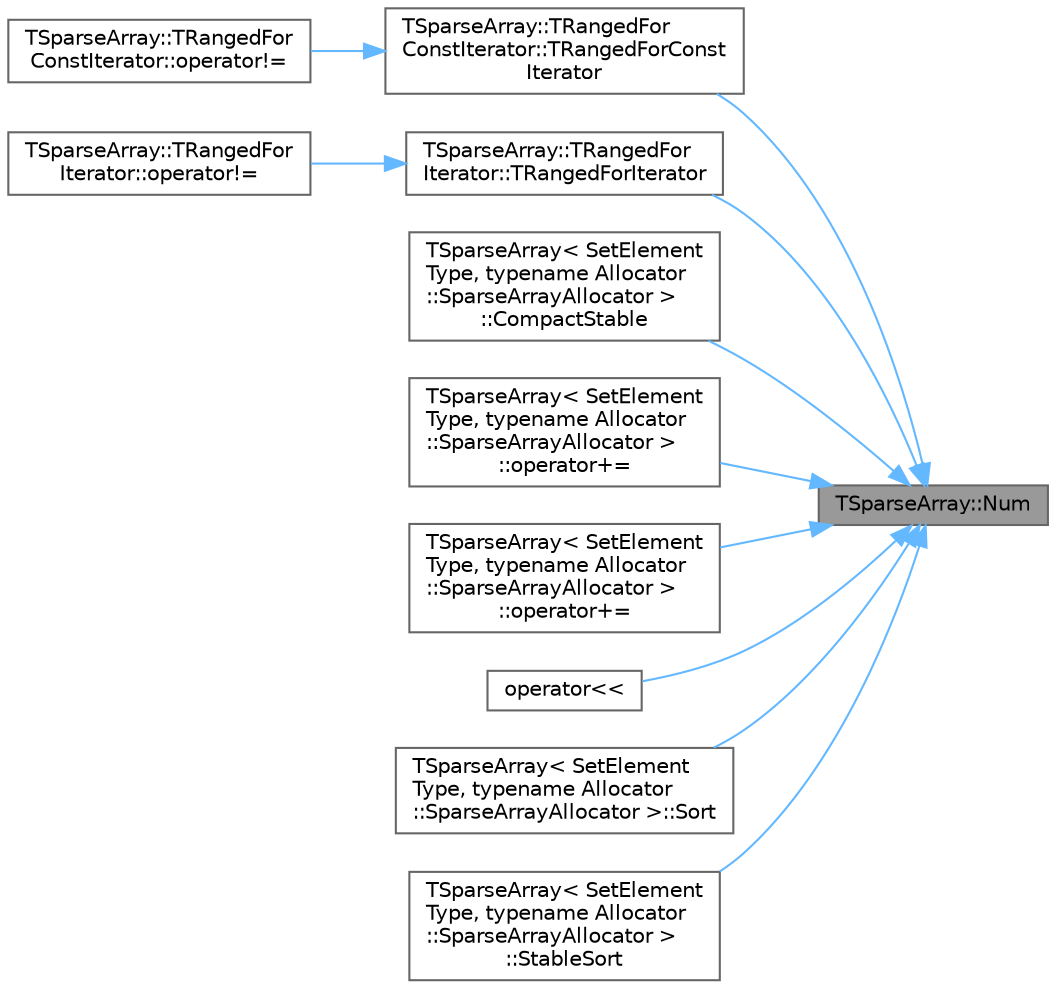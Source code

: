 digraph "TSparseArray::Num"
{
 // INTERACTIVE_SVG=YES
 // LATEX_PDF_SIZE
  bgcolor="transparent";
  edge [fontname=Helvetica,fontsize=10,labelfontname=Helvetica,labelfontsize=10];
  node [fontname=Helvetica,fontsize=10,shape=box,height=0.2,width=0.4];
  rankdir="RL";
  Node1 [id="Node000001",label="TSparseArray::Num",height=0.2,width=0.4,color="gray40", fillcolor="grey60", style="filled", fontcolor="black",tooltip=" "];
  Node1 -> Node2 [id="edge1_Node000001_Node000002",dir="back",color="steelblue1",style="solid",tooltip=" "];
  Node2 [id="Node000002",label="TSparseArray::TRangedFor\lConstIterator::TRangedForConst\lIterator",height=0.2,width=0.4,color="grey40", fillcolor="white", style="filled",URL="$da/d27/classTSparseArray_1_1TRangedForConstIterator.html#a9a538b9ff0926d083f7f120ba71f41b3",tooltip=" "];
  Node2 -> Node3 [id="edge2_Node000002_Node000003",dir="back",color="steelblue1",style="solid",tooltip=" "];
  Node3 [id="Node000003",label="TSparseArray::TRangedFor\lConstIterator::operator!=",height=0.2,width=0.4,color="grey40", fillcolor="white", style="filled",URL="$da/d27/classTSparseArray_1_1TRangedForConstIterator.html#aa4b461abb9b81680f2bace30a6875ee7",tooltip=" "];
  Node1 -> Node4 [id="edge3_Node000001_Node000004",dir="back",color="steelblue1",style="solid",tooltip=" "];
  Node4 [id="Node000004",label="TSparseArray::TRangedFor\lIterator::TRangedForIterator",height=0.2,width=0.4,color="grey40", fillcolor="white", style="filled",URL="$d1/dc4/classTSparseArray_1_1TRangedForIterator.html#a6d925d9b147866fbda80f224688e3bb1",tooltip=" "];
  Node4 -> Node5 [id="edge4_Node000004_Node000005",dir="back",color="steelblue1",style="solid",tooltip=" "];
  Node5 [id="Node000005",label="TSparseArray::TRangedFor\lIterator::operator!=",height=0.2,width=0.4,color="grey40", fillcolor="white", style="filled",URL="$d1/dc4/classTSparseArray_1_1TRangedForIterator.html#a8893f24724f3f81cd0a4a3472e33242c",tooltip=" "];
  Node1 -> Node6 [id="edge5_Node000001_Node000006",dir="back",color="steelblue1",style="solid",tooltip=" "];
  Node6 [id="Node000006",label="TSparseArray\< SetElement\lType, typename Allocator\l::SparseArrayAllocator \>\l::CompactStable",height=0.2,width=0.4,color="grey40", fillcolor="white", style="filled",URL="$d0/db8/classTSparseArray.html#adf0d4dec7c3f816cfc427cabfa4f5f59",tooltip=" "];
  Node1 -> Node7 [id="edge6_Node000001_Node000007",dir="back",color="steelblue1",style="solid",tooltip=" "];
  Node7 [id="Node000007",label="TSparseArray\< SetElement\lType, typename Allocator\l::SparseArrayAllocator \>\l::operator+=",height=0.2,width=0.4,color="grey40", fillcolor="white", style="filled",URL="$d0/db8/classTSparseArray.html#a5fd70f20fee2c557ccb1a2de11b13d05",tooltip=" "];
  Node1 -> Node8 [id="edge7_Node000001_Node000008",dir="back",color="steelblue1",style="solid",tooltip=" "];
  Node8 [id="Node000008",label="TSparseArray\< SetElement\lType, typename Allocator\l::SparseArrayAllocator \>\l::operator+=",height=0.2,width=0.4,color="grey40", fillcolor="white", style="filled",URL="$d0/db8/classTSparseArray.html#aa746fde632fe44f7614353ef9e6a4d66",tooltip=" "];
  Node1 -> Node9 [id="edge8_Node000001_Node000009",dir="back",color="steelblue1",style="solid",tooltip=" "];
  Node9 [id="Node000009",label="operator\<\<",height=0.2,width=0.4,color="grey40", fillcolor="white", style="filled",URL="$d5/dbf/SparseArray_8h.html#af34a659fb7e3ca48c538f88d483a0f07",tooltip="Structured archive serializer."];
  Node1 -> Node10 [id="edge9_Node000001_Node000010",dir="back",color="steelblue1",style="solid",tooltip=" "];
  Node10 [id="Node000010",label="TSparseArray\< SetElement\lType, typename Allocator\l::SparseArrayAllocator \>::Sort",height=0.2,width=0.4,color="grey40", fillcolor="white", style="filled",URL="$d0/db8/classTSparseArray.html#ad1a79d518a5d3700fa53158c60cb851a",tooltip=" "];
  Node1 -> Node11 [id="edge10_Node000001_Node000011",dir="back",color="steelblue1",style="solid",tooltip=" "];
  Node11 [id="Node000011",label="TSparseArray\< SetElement\lType, typename Allocator\l::SparseArrayAllocator \>\l::StableSort",height=0.2,width=0.4,color="grey40", fillcolor="white", style="filled",URL="$d0/db8/classTSparseArray.html#a14aa165de7b67f8f5e238f956157c3c9",tooltip=" "];
}
